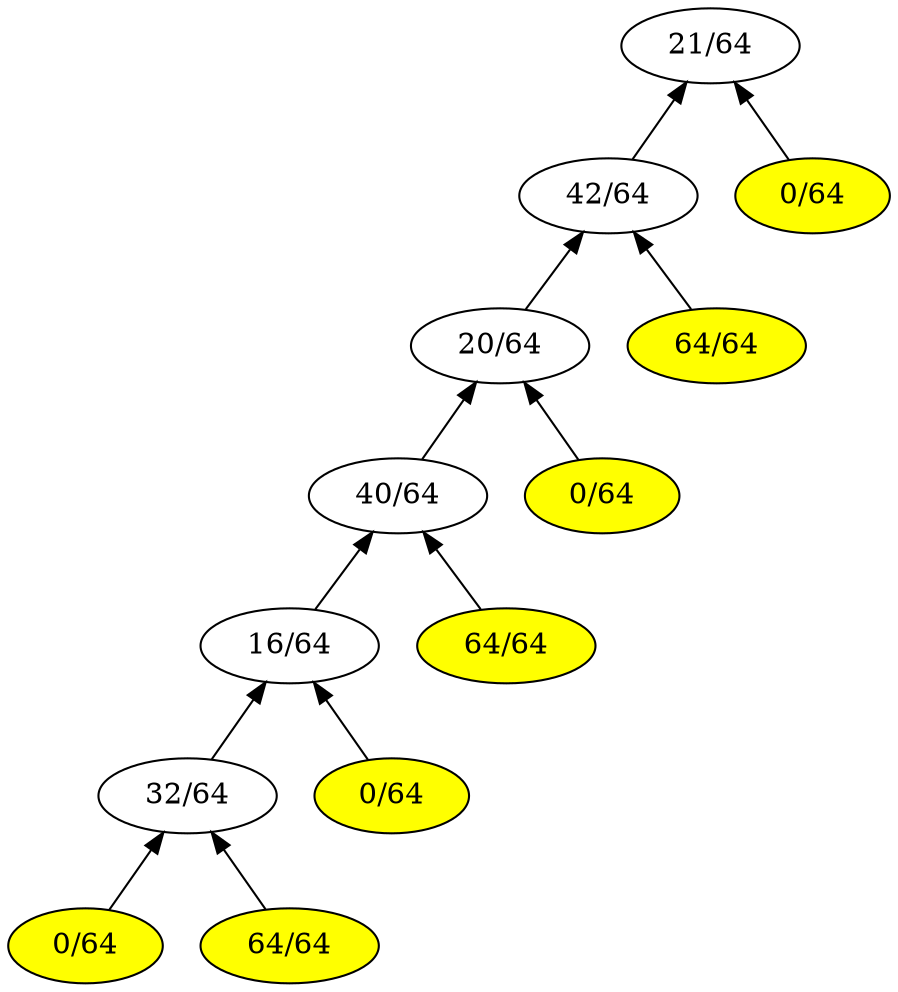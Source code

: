 digraph G { 
rankdir = BT;
1[label= " 21/64 " ];
2[label= " 42/64 " ];
2->1
3[label= " 0/64 " ];
3->1
4[label= " 20/64 " ];
4->2
5[label= " 64/64 " ];
5->2
8[label= " 40/64 " ];
8->4
9[label= " 0/64 " ];
9->4
16[label= " 16/64 " ];
16->8
17[label= " 64/64 " ];
17->8
32[label= " 32/64 " ];
32->16
33[label= " 0/64 " ];
33->16
64[label= " 0/64 " ];
64->32
65[label= " 64/64 " ];
65->32
64[style=filled, fillcolor=yellow];
65[style=filled, fillcolor=yellow];
33[style=filled, fillcolor=yellow];
17[style=filled, fillcolor=yellow];
9[style=filled, fillcolor=yellow];
5[style=filled, fillcolor=yellow];
3[style=filled, fillcolor=yellow];
}